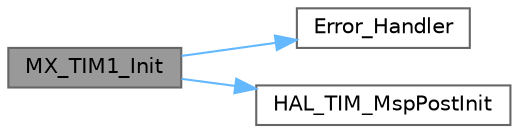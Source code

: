 digraph "MX_TIM1_Init"
{
 // LATEX_PDF_SIZE
  bgcolor="transparent";
  edge [fontname=Helvetica,fontsize=10,labelfontname=Helvetica,labelfontsize=10];
  node [fontname=Helvetica,fontsize=10,shape=box,height=0.2,width=0.4];
  rankdir="LR";
  Node1 [id="Node000001",label="MX_TIM1_Init",height=0.2,width=0.4,color="gray40", fillcolor="grey60", style="filled", fontcolor="black",tooltip=" "];
  Node1 -> Node2 [id="edge3_Node000001_Node000002",color="steelblue1",style="solid",tooltip=" "];
  Node2 [id="Node000002",label="Error_Handler",height=0.2,width=0.4,color="grey40", fillcolor="white", style="filled",URL="$main_8c.html#a1730ffe1e560465665eb47d9264826f9",tooltip="This function is executed in case of error occurrence."];
  Node1 -> Node3 [id="edge4_Node000001_Node000003",color="steelblue1",style="solid",tooltip=" "];
  Node3 [id="Node000003",label="HAL_TIM_MspPostInit",height=0.2,width=0.4,color="grey40", fillcolor="white", style="filled",URL="$tim_8c.html#a708f19bbc41b292fccf38f2d9796c46a",tooltip=" "];
}
